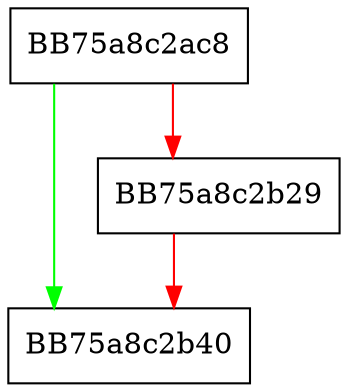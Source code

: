 digraph _Init {
  node [shape="box"];
  graph [splines=ortho];
  BB75a8c2ac8 -> BB75a8c2b40 [color="green"];
  BB75a8c2ac8 -> BB75a8c2b29 [color="red"];
  BB75a8c2b29 -> BB75a8c2b40 [color="red"];
}
